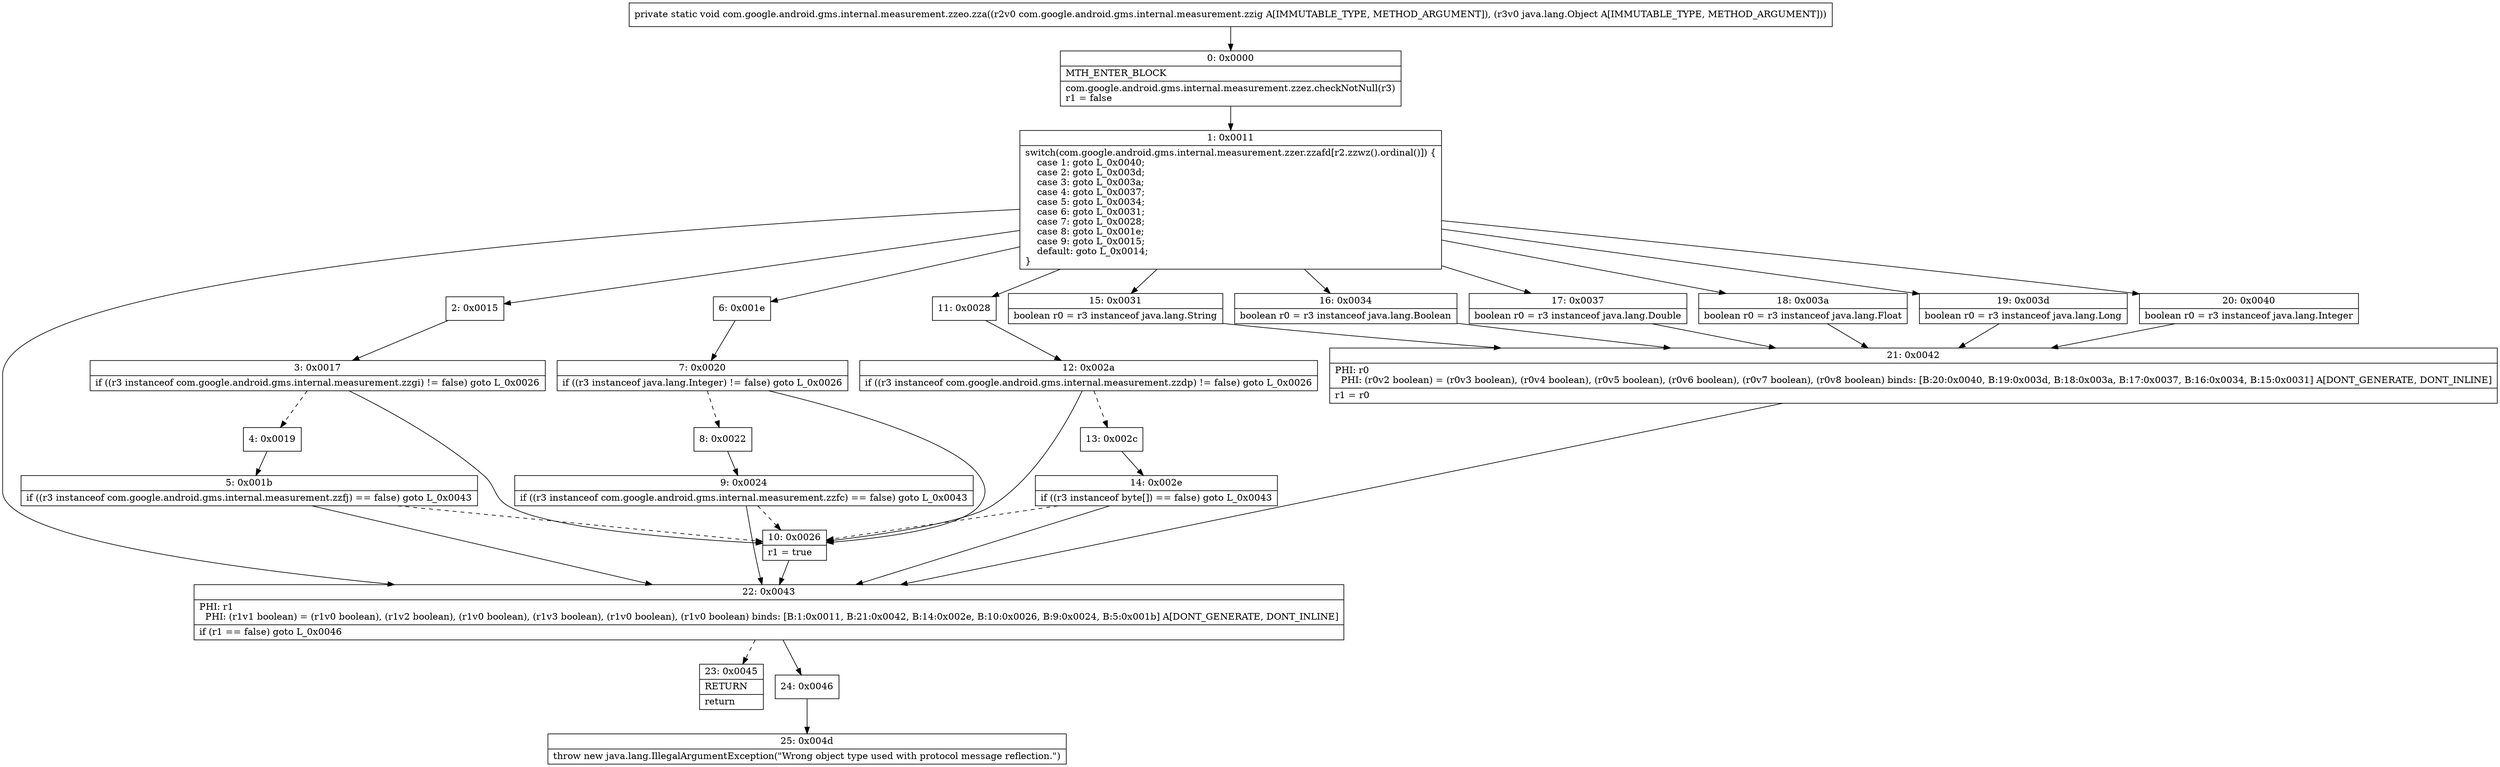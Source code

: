 digraph "CFG forcom.google.android.gms.internal.measurement.zzeo.zza(Lcom\/google\/android\/gms\/internal\/measurement\/zzig;Ljava\/lang\/Object;)V" {
Node_0 [shape=record,label="{0\:\ 0x0000|MTH_ENTER_BLOCK\l|com.google.android.gms.internal.measurement.zzez.checkNotNull(r3)\lr1 = false\l}"];
Node_1 [shape=record,label="{1\:\ 0x0011|switch(com.google.android.gms.internal.measurement.zzer.zzafd[r2.zzwz().ordinal()]) \{\l    case 1: goto L_0x0040;\l    case 2: goto L_0x003d;\l    case 3: goto L_0x003a;\l    case 4: goto L_0x0037;\l    case 5: goto L_0x0034;\l    case 6: goto L_0x0031;\l    case 7: goto L_0x0028;\l    case 8: goto L_0x001e;\l    case 9: goto L_0x0015;\l    default: goto L_0x0014;\l\}\l}"];
Node_2 [shape=record,label="{2\:\ 0x0015}"];
Node_3 [shape=record,label="{3\:\ 0x0017|if ((r3 instanceof com.google.android.gms.internal.measurement.zzgi) != false) goto L_0x0026\l}"];
Node_4 [shape=record,label="{4\:\ 0x0019}"];
Node_5 [shape=record,label="{5\:\ 0x001b|if ((r3 instanceof com.google.android.gms.internal.measurement.zzfj) == false) goto L_0x0043\l}"];
Node_6 [shape=record,label="{6\:\ 0x001e}"];
Node_7 [shape=record,label="{7\:\ 0x0020|if ((r3 instanceof java.lang.Integer) != false) goto L_0x0026\l}"];
Node_8 [shape=record,label="{8\:\ 0x0022}"];
Node_9 [shape=record,label="{9\:\ 0x0024|if ((r3 instanceof com.google.android.gms.internal.measurement.zzfc) == false) goto L_0x0043\l}"];
Node_10 [shape=record,label="{10\:\ 0x0026|r1 = true\l}"];
Node_11 [shape=record,label="{11\:\ 0x0028}"];
Node_12 [shape=record,label="{12\:\ 0x002a|if ((r3 instanceof com.google.android.gms.internal.measurement.zzdp) != false) goto L_0x0026\l}"];
Node_13 [shape=record,label="{13\:\ 0x002c}"];
Node_14 [shape=record,label="{14\:\ 0x002e|if ((r3 instanceof byte[]) == false) goto L_0x0043\l}"];
Node_15 [shape=record,label="{15\:\ 0x0031|boolean r0 = r3 instanceof java.lang.String\l}"];
Node_16 [shape=record,label="{16\:\ 0x0034|boolean r0 = r3 instanceof java.lang.Boolean\l}"];
Node_17 [shape=record,label="{17\:\ 0x0037|boolean r0 = r3 instanceof java.lang.Double\l}"];
Node_18 [shape=record,label="{18\:\ 0x003a|boolean r0 = r3 instanceof java.lang.Float\l}"];
Node_19 [shape=record,label="{19\:\ 0x003d|boolean r0 = r3 instanceof java.lang.Long\l}"];
Node_20 [shape=record,label="{20\:\ 0x0040|boolean r0 = r3 instanceof java.lang.Integer\l}"];
Node_21 [shape=record,label="{21\:\ 0x0042|PHI: r0 \l  PHI: (r0v2 boolean) = (r0v3 boolean), (r0v4 boolean), (r0v5 boolean), (r0v6 boolean), (r0v7 boolean), (r0v8 boolean) binds: [B:20:0x0040, B:19:0x003d, B:18:0x003a, B:17:0x0037, B:16:0x0034, B:15:0x0031] A[DONT_GENERATE, DONT_INLINE]\l|r1 = r0\l}"];
Node_22 [shape=record,label="{22\:\ 0x0043|PHI: r1 \l  PHI: (r1v1 boolean) = (r1v0 boolean), (r1v2 boolean), (r1v0 boolean), (r1v3 boolean), (r1v0 boolean), (r1v0 boolean) binds: [B:1:0x0011, B:21:0x0042, B:14:0x002e, B:10:0x0026, B:9:0x0024, B:5:0x001b] A[DONT_GENERATE, DONT_INLINE]\l|if (r1 == false) goto L_0x0046\l}"];
Node_23 [shape=record,label="{23\:\ 0x0045|RETURN\l|return\l}"];
Node_24 [shape=record,label="{24\:\ 0x0046}"];
Node_25 [shape=record,label="{25\:\ 0x004d|throw new java.lang.IllegalArgumentException(\"Wrong object type used with protocol message reflection.\")\l}"];
MethodNode[shape=record,label="{private static void com.google.android.gms.internal.measurement.zzeo.zza((r2v0 com.google.android.gms.internal.measurement.zzig A[IMMUTABLE_TYPE, METHOD_ARGUMENT]), (r3v0 java.lang.Object A[IMMUTABLE_TYPE, METHOD_ARGUMENT])) }"];
MethodNode -> Node_0;
Node_0 -> Node_1;
Node_1 -> Node_2;
Node_1 -> Node_6;
Node_1 -> Node_11;
Node_1 -> Node_15;
Node_1 -> Node_16;
Node_1 -> Node_17;
Node_1 -> Node_18;
Node_1 -> Node_19;
Node_1 -> Node_20;
Node_1 -> Node_22;
Node_2 -> Node_3;
Node_3 -> Node_4[style=dashed];
Node_3 -> Node_10;
Node_4 -> Node_5;
Node_5 -> Node_22;
Node_5 -> Node_10[style=dashed];
Node_6 -> Node_7;
Node_7 -> Node_8[style=dashed];
Node_7 -> Node_10;
Node_8 -> Node_9;
Node_9 -> Node_10[style=dashed];
Node_9 -> Node_22;
Node_10 -> Node_22;
Node_11 -> Node_12;
Node_12 -> Node_10;
Node_12 -> Node_13[style=dashed];
Node_13 -> Node_14;
Node_14 -> Node_22;
Node_14 -> Node_10[style=dashed];
Node_15 -> Node_21;
Node_16 -> Node_21;
Node_17 -> Node_21;
Node_18 -> Node_21;
Node_19 -> Node_21;
Node_20 -> Node_21;
Node_21 -> Node_22;
Node_22 -> Node_23[style=dashed];
Node_22 -> Node_24;
Node_24 -> Node_25;
}

